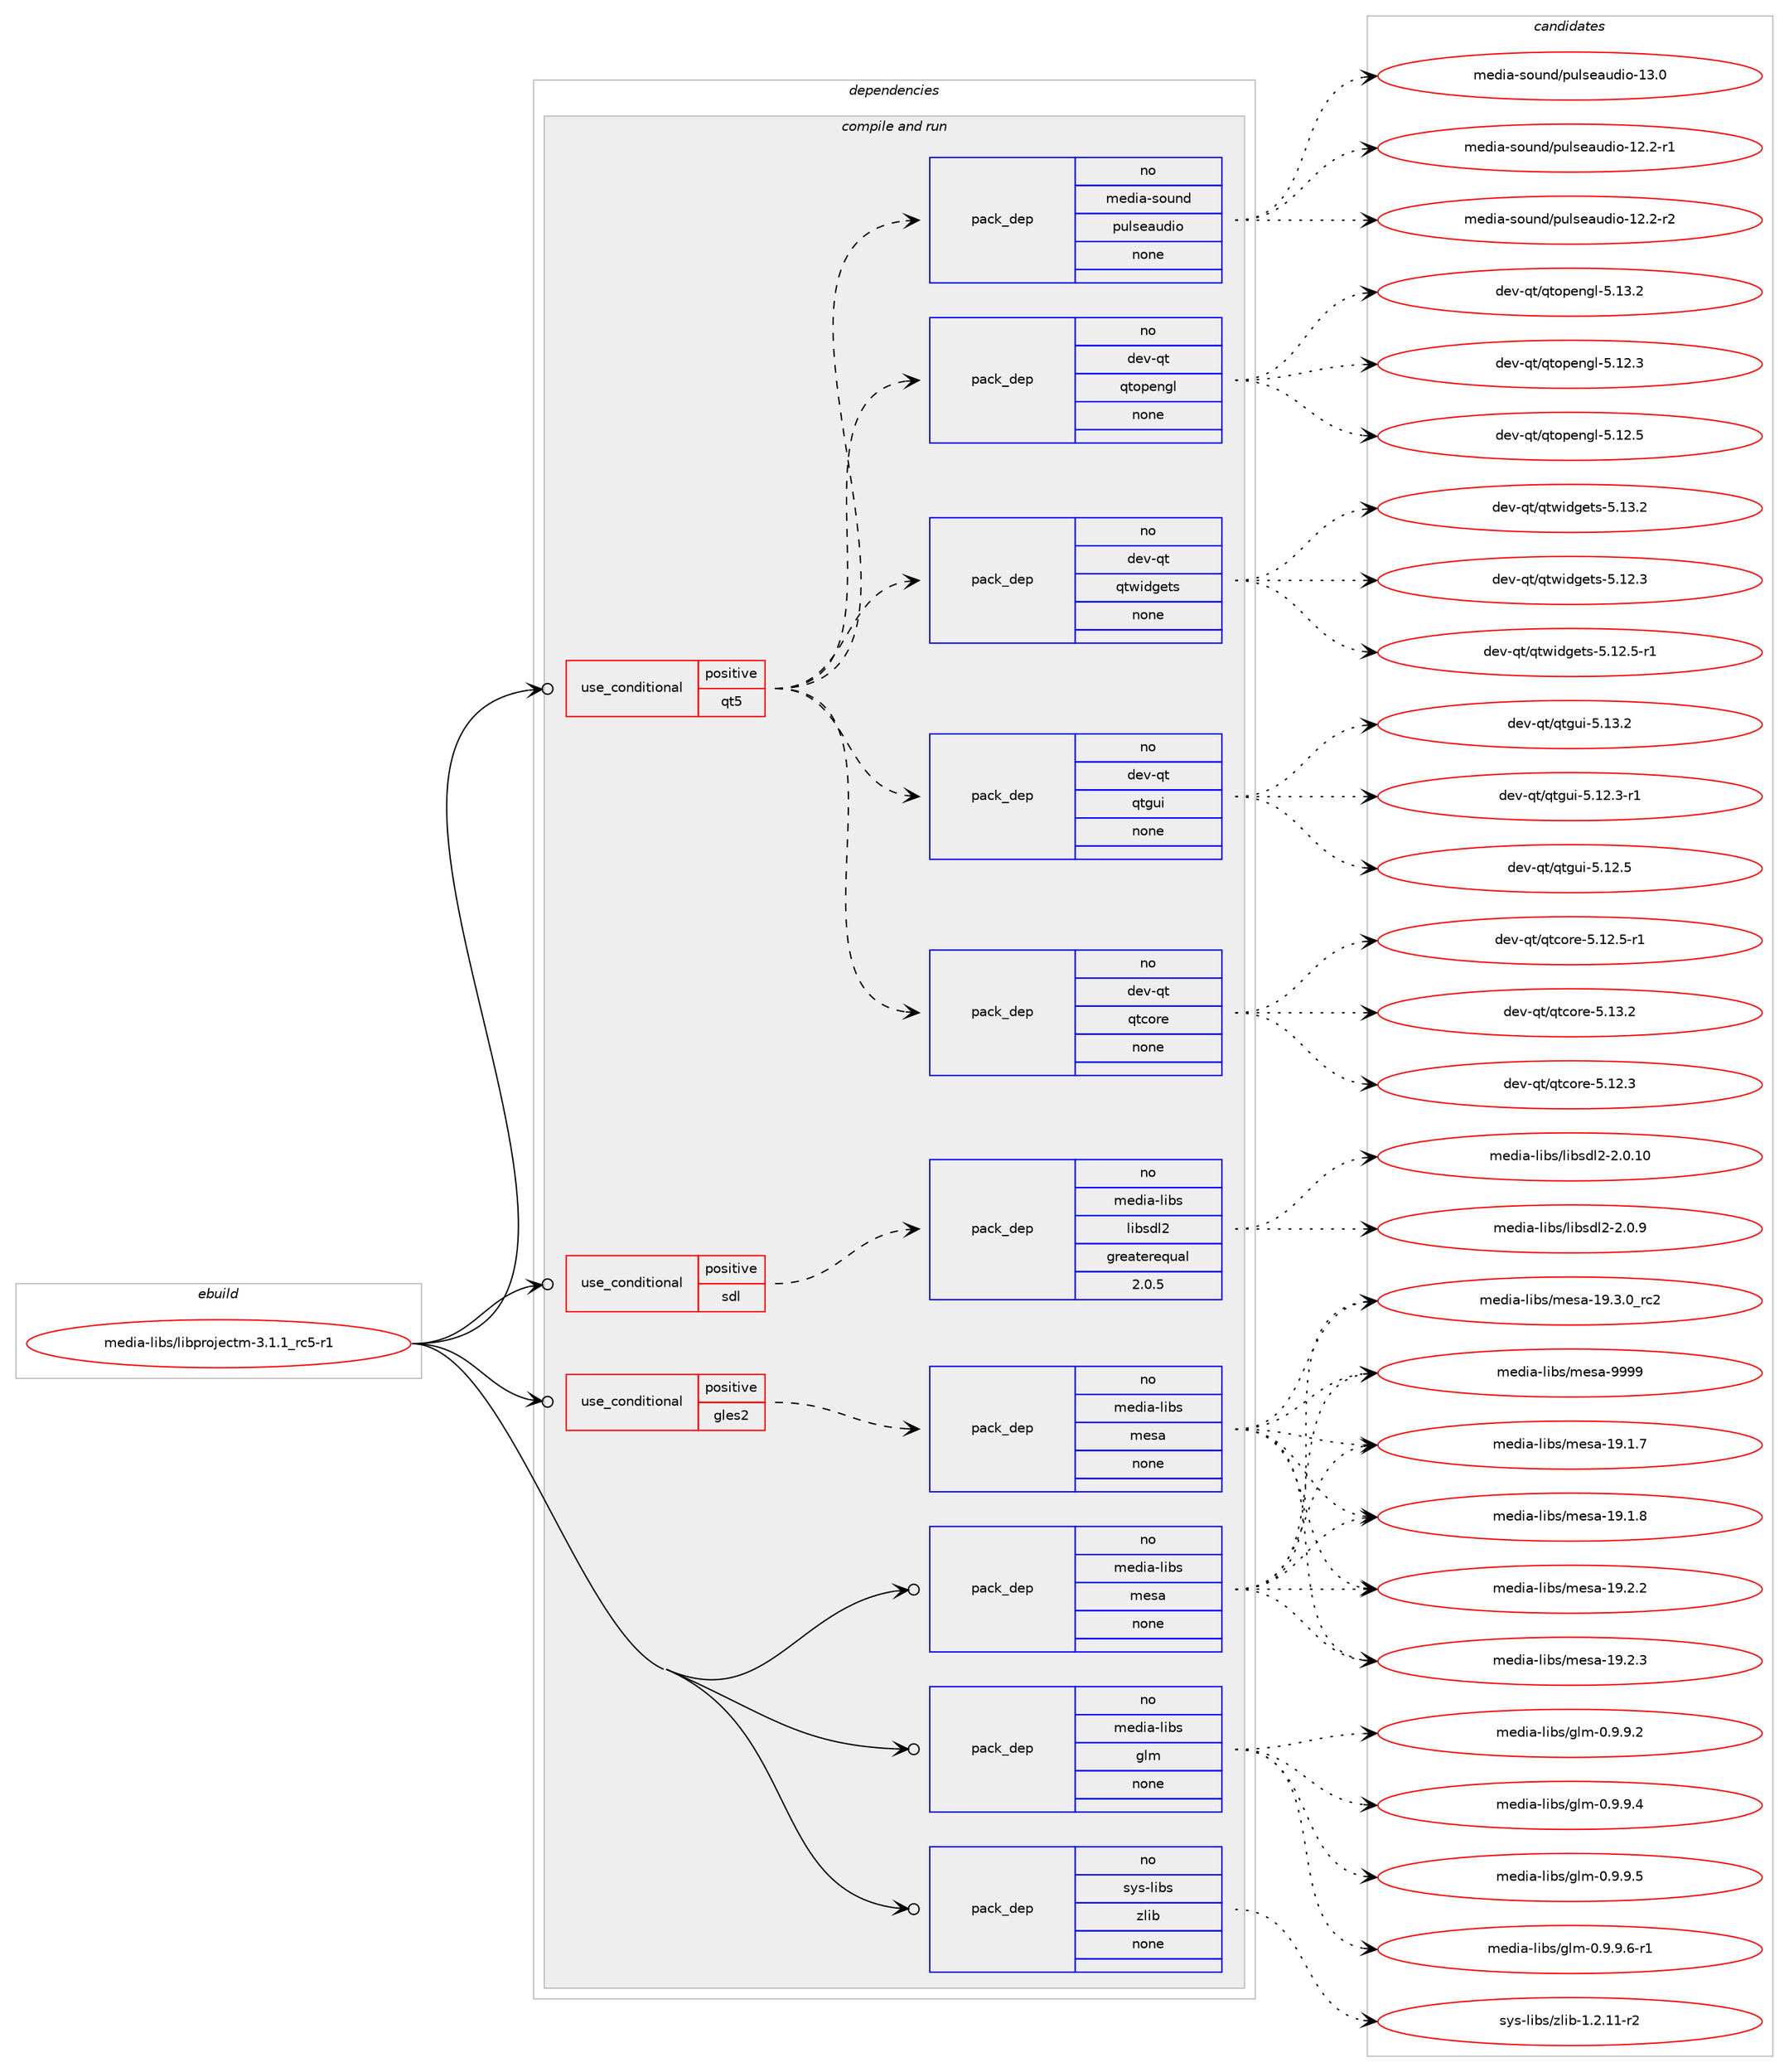 digraph prolog {

# *************
# Graph options
# *************

newrank=true;
concentrate=true;
compound=true;
graph [rankdir=LR,fontname=Helvetica,fontsize=10,ranksep=1.5];#, ranksep=2.5, nodesep=0.2];
edge  [arrowhead=vee];
node  [fontname=Helvetica,fontsize=10];

# **********
# The ebuild
# **********

subgraph cluster_leftcol {
color=gray;
rank=same;
label=<<i>ebuild</i>>;
id [label="media-libs/libprojectm-3.1.1_rc5-r1", color=red, width=4, href="../media-libs/libprojectm-3.1.1_rc5-r1.svg"];
}

# ****************
# The dependencies
# ****************

subgraph cluster_midcol {
color=gray;
label=<<i>dependencies</i>>;
subgraph cluster_compile {
fillcolor="#eeeeee";
style=filled;
label=<<i>compile</i>>;
}
subgraph cluster_compileandrun {
fillcolor="#eeeeee";
style=filled;
label=<<i>compile and run</i>>;
subgraph cond191710 {
dependency788299 [label=<<TABLE BORDER="0" CELLBORDER="1" CELLSPACING="0" CELLPADDING="4"><TR><TD ROWSPAN="3" CELLPADDING="10">use_conditional</TD></TR><TR><TD>positive</TD></TR><TR><TD>gles2</TD></TR></TABLE>>, shape=none, color=red];
subgraph pack582856 {
dependency788300 [label=<<TABLE BORDER="0" CELLBORDER="1" CELLSPACING="0" CELLPADDING="4" WIDTH="220"><TR><TD ROWSPAN="6" CELLPADDING="30">pack_dep</TD></TR><TR><TD WIDTH="110">no</TD></TR><TR><TD>media-libs</TD></TR><TR><TD>mesa</TD></TR><TR><TD>none</TD></TR><TR><TD></TD></TR></TABLE>>, shape=none, color=blue];
}
dependency788299:e -> dependency788300:w [weight=20,style="dashed",arrowhead="vee"];
}
id:e -> dependency788299:w [weight=20,style="solid",arrowhead="odotvee"];
subgraph cond191711 {
dependency788301 [label=<<TABLE BORDER="0" CELLBORDER="1" CELLSPACING="0" CELLPADDING="4"><TR><TD ROWSPAN="3" CELLPADDING="10">use_conditional</TD></TR><TR><TD>positive</TD></TR><TR><TD>qt5</TD></TR></TABLE>>, shape=none, color=red];
subgraph pack582857 {
dependency788302 [label=<<TABLE BORDER="0" CELLBORDER="1" CELLSPACING="0" CELLPADDING="4" WIDTH="220"><TR><TD ROWSPAN="6" CELLPADDING="30">pack_dep</TD></TR><TR><TD WIDTH="110">no</TD></TR><TR><TD>dev-qt</TD></TR><TR><TD>qtcore</TD></TR><TR><TD>none</TD></TR><TR><TD></TD></TR></TABLE>>, shape=none, color=blue];
}
dependency788301:e -> dependency788302:w [weight=20,style="dashed",arrowhead="vee"];
subgraph pack582858 {
dependency788303 [label=<<TABLE BORDER="0" CELLBORDER="1" CELLSPACING="0" CELLPADDING="4" WIDTH="220"><TR><TD ROWSPAN="6" CELLPADDING="30">pack_dep</TD></TR><TR><TD WIDTH="110">no</TD></TR><TR><TD>dev-qt</TD></TR><TR><TD>qtgui</TD></TR><TR><TD>none</TD></TR><TR><TD></TD></TR></TABLE>>, shape=none, color=blue];
}
dependency788301:e -> dependency788303:w [weight=20,style="dashed",arrowhead="vee"];
subgraph pack582859 {
dependency788304 [label=<<TABLE BORDER="0" CELLBORDER="1" CELLSPACING="0" CELLPADDING="4" WIDTH="220"><TR><TD ROWSPAN="6" CELLPADDING="30">pack_dep</TD></TR><TR><TD WIDTH="110">no</TD></TR><TR><TD>dev-qt</TD></TR><TR><TD>qtwidgets</TD></TR><TR><TD>none</TD></TR><TR><TD></TD></TR></TABLE>>, shape=none, color=blue];
}
dependency788301:e -> dependency788304:w [weight=20,style="dashed",arrowhead="vee"];
subgraph pack582860 {
dependency788305 [label=<<TABLE BORDER="0" CELLBORDER="1" CELLSPACING="0" CELLPADDING="4" WIDTH="220"><TR><TD ROWSPAN="6" CELLPADDING="30">pack_dep</TD></TR><TR><TD WIDTH="110">no</TD></TR><TR><TD>dev-qt</TD></TR><TR><TD>qtopengl</TD></TR><TR><TD>none</TD></TR><TR><TD></TD></TR></TABLE>>, shape=none, color=blue];
}
dependency788301:e -> dependency788305:w [weight=20,style="dashed",arrowhead="vee"];
subgraph pack582861 {
dependency788306 [label=<<TABLE BORDER="0" CELLBORDER="1" CELLSPACING="0" CELLPADDING="4" WIDTH="220"><TR><TD ROWSPAN="6" CELLPADDING="30">pack_dep</TD></TR><TR><TD WIDTH="110">no</TD></TR><TR><TD>media-sound</TD></TR><TR><TD>pulseaudio</TD></TR><TR><TD>none</TD></TR><TR><TD></TD></TR></TABLE>>, shape=none, color=blue];
}
dependency788301:e -> dependency788306:w [weight=20,style="dashed",arrowhead="vee"];
}
id:e -> dependency788301:w [weight=20,style="solid",arrowhead="odotvee"];
subgraph cond191712 {
dependency788307 [label=<<TABLE BORDER="0" CELLBORDER="1" CELLSPACING="0" CELLPADDING="4"><TR><TD ROWSPAN="3" CELLPADDING="10">use_conditional</TD></TR><TR><TD>positive</TD></TR><TR><TD>sdl</TD></TR></TABLE>>, shape=none, color=red];
subgraph pack582862 {
dependency788308 [label=<<TABLE BORDER="0" CELLBORDER="1" CELLSPACING="0" CELLPADDING="4" WIDTH="220"><TR><TD ROWSPAN="6" CELLPADDING="30">pack_dep</TD></TR><TR><TD WIDTH="110">no</TD></TR><TR><TD>media-libs</TD></TR><TR><TD>libsdl2</TD></TR><TR><TD>greaterequal</TD></TR><TR><TD>2.0.5</TD></TR></TABLE>>, shape=none, color=blue];
}
dependency788307:e -> dependency788308:w [weight=20,style="dashed",arrowhead="vee"];
}
id:e -> dependency788307:w [weight=20,style="solid",arrowhead="odotvee"];
subgraph pack582863 {
dependency788309 [label=<<TABLE BORDER="0" CELLBORDER="1" CELLSPACING="0" CELLPADDING="4" WIDTH="220"><TR><TD ROWSPAN="6" CELLPADDING="30">pack_dep</TD></TR><TR><TD WIDTH="110">no</TD></TR><TR><TD>media-libs</TD></TR><TR><TD>glm</TD></TR><TR><TD>none</TD></TR><TR><TD></TD></TR></TABLE>>, shape=none, color=blue];
}
id:e -> dependency788309:w [weight=20,style="solid",arrowhead="odotvee"];
subgraph pack582864 {
dependency788310 [label=<<TABLE BORDER="0" CELLBORDER="1" CELLSPACING="0" CELLPADDING="4" WIDTH="220"><TR><TD ROWSPAN="6" CELLPADDING="30">pack_dep</TD></TR><TR><TD WIDTH="110">no</TD></TR><TR><TD>media-libs</TD></TR><TR><TD>mesa</TD></TR><TR><TD>none</TD></TR><TR><TD></TD></TR></TABLE>>, shape=none, color=blue];
}
id:e -> dependency788310:w [weight=20,style="solid",arrowhead="odotvee"];
subgraph pack582865 {
dependency788311 [label=<<TABLE BORDER="0" CELLBORDER="1" CELLSPACING="0" CELLPADDING="4" WIDTH="220"><TR><TD ROWSPAN="6" CELLPADDING="30">pack_dep</TD></TR><TR><TD WIDTH="110">no</TD></TR><TR><TD>sys-libs</TD></TR><TR><TD>zlib</TD></TR><TR><TD>none</TD></TR><TR><TD></TD></TR></TABLE>>, shape=none, color=blue];
}
id:e -> dependency788311:w [weight=20,style="solid",arrowhead="odotvee"];
}
subgraph cluster_run {
fillcolor="#eeeeee";
style=filled;
label=<<i>run</i>>;
}
}

# **************
# The candidates
# **************

subgraph cluster_choices {
rank=same;
color=gray;
label=<<i>candidates</i>>;

subgraph choice582856 {
color=black;
nodesep=1;
choice109101100105974510810598115471091011159745495746494655 [label="media-libs/mesa-19.1.7", color=red, width=4,href="../media-libs/mesa-19.1.7.svg"];
choice109101100105974510810598115471091011159745495746494656 [label="media-libs/mesa-19.1.8", color=red, width=4,href="../media-libs/mesa-19.1.8.svg"];
choice109101100105974510810598115471091011159745495746504650 [label="media-libs/mesa-19.2.2", color=red, width=4,href="../media-libs/mesa-19.2.2.svg"];
choice109101100105974510810598115471091011159745495746504651 [label="media-libs/mesa-19.2.3", color=red, width=4,href="../media-libs/mesa-19.2.3.svg"];
choice109101100105974510810598115471091011159745495746514648951149950 [label="media-libs/mesa-19.3.0_rc2", color=red, width=4,href="../media-libs/mesa-19.3.0_rc2.svg"];
choice10910110010597451081059811547109101115974557575757 [label="media-libs/mesa-9999", color=red, width=4,href="../media-libs/mesa-9999.svg"];
dependency788300:e -> choice109101100105974510810598115471091011159745495746494655:w [style=dotted,weight="100"];
dependency788300:e -> choice109101100105974510810598115471091011159745495746494656:w [style=dotted,weight="100"];
dependency788300:e -> choice109101100105974510810598115471091011159745495746504650:w [style=dotted,weight="100"];
dependency788300:e -> choice109101100105974510810598115471091011159745495746504651:w [style=dotted,weight="100"];
dependency788300:e -> choice109101100105974510810598115471091011159745495746514648951149950:w [style=dotted,weight="100"];
dependency788300:e -> choice10910110010597451081059811547109101115974557575757:w [style=dotted,weight="100"];
}
subgraph choice582857 {
color=black;
nodesep=1;
choice10010111845113116471131169911111410145534649504651 [label="dev-qt/qtcore-5.12.3", color=red, width=4,href="../dev-qt/qtcore-5.12.3.svg"];
choice100101118451131164711311699111114101455346495046534511449 [label="dev-qt/qtcore-5.12.5-r1", color=red, width=4,href="../dev-qt/qtcore-5.12.5-r1.svg"];
choice10010111845113116471131169911111410145534649514650 [label="dev-qt/qtcore-5.13.2", color=red, width=4,href="../dev-qt/qtcore-5.13.2.svg"];
dependency788302:e -> choice10010111845113116471131169911111410145534649504651:w [style=dotted,weight="100"];
dependency788302:e -> choice100101118451131164711311699111114101455346495046534511449:w [style=dotted,weight="100"];
dependency788302:e -> choice10010111845113116471131169911111410145534649514650:w [style=dotted,weight="100"];
}
subgraph choice582858 {
color=black;
nodesep=1;
choice1001011184511311647113116103117105455346495046514511449 [label="dev-qt/qtgui-5.12.3-r1", color=red, width=4,href="../dev-qt/qtgui-5.12.3-r1.svg"];
choice100101118451131164711311610311710545534649504653 [label="dev-qt/qtgui-5.12.5", color=red, width=4,href="../dev-qt/qtgui-5.12.5.svg"];
choice100101118451131164711311610311710545534649514650 [label="dev-qt/qtgui-5.13.2", color=red, width=4,href="../dev-qt/qtgui-5.13.2.svg"];
dependency788303:e -> choice1001011184511311647113116103117105455346495046514511449:w [style=dotted,weight="100"];
dependency788303:e -> choice100101118451131164711311610311710545534649504653:w [style=dotted,weight="100"];
dependency788303:e -> choice100101118451131164711311610311710545534649514650:w [style=dotted,weight="100"];
}
subgraph choice582859 {
color=black;
nodesep=1;
choice100101118451131164711311611910510010310111611545534649504651 [label="dev-qt/qtwidgets-5.12.3", color=red, width=4,href="../dev-qt/qtwidgets-5.12.3.svg"];
choice1001011184511311647113116119105100103101116115455346495046534511449 [label="dev-qt/qtwidgets-5.12.5-r1", color=red, width=4,href="../dev-qt/qtwidgets-5.12.5-r1.svg"];
choice100101118451131164711311611910510010310111611545534649514650 [label="dev-qt/qtwidgets-5.13.2", color=red, width=4,href="../dev-qt/qtwidgets-5.13.2.svg"];
dependency788304:e -> choice100101118451131164711311611910510010310111611545534649504651:w [style=dotted,weight="100"];
dependency788304:e -> choice1001011184511311647113116119105100103101116115455346495046534511449:w [style=dotted,weight="100"];
dependency788304:e -> choice100101118451131164711311611910510010310111611545534649514650:w [style=dotted,weight="100"];
}
subgraph choice582860 {
color=black;
nodesep=1;
choice100101118451131164711311611111210111010310845534649504651 [label="dev-qt/qtopengl-5.12.3", color=red, width=4,href="../dev-qt/qtopengl-5.12.3.svg"];
choice100101118451131164711311611111210111010310845534649504653 [label="dev-qt/qtopengl-5.12.5", color=red, width=4,href="../dev-qt/qtopengl-5.12.5.svg"];
choice100101118451131164711311611111210111010310845534649514650 [label="dev-qt/qtopengl-5.13.2", color=red, width=4,href="../dev-qt/qtopengl-5.13.2.svg"];
dependency788305:e -> choice100101118451131164711311611111210111010310845534649504651:w [style=dotted,weight="100"];
dependency788305:e -> choice100101118451131164711311611111210111010310845534649504653:w [style=dotted,weight="100"];
dependency788305:e -> choice100101118451131164711311611111210111010310845534649514650:w [style=dotted,weight="100"];
}
subgraph choice582861 {
color=black;
nodesep=1;
choice1091011001059745115111117110100471121171081151019711710010511145495046504511449 [label="media-sound/pulseaudio-12.2-r1", color=red, width=4,href="../media-sound/pulseaudio-12.2-r1.svg"];
choice1091011001059745115111117110100471121171081151019711710010511145495046504511450 [label="media-sound/pulseaudio-12.2-r2", color=red, width=4,href="../media-sound/pulseaudio-12.2-r2.svg"];
choice109101100105974511511111711010047112117108115101971171001051114549514648 [label="media-sound/pulseaudio-13.0", color=red, width=4,href="../media-sound/pulseaudio-13.0.svg"];
dependency788306:e -> choice1091011001059745115111117110100471121171081151019711710010511145495046504511449:w [style=dotted,weight="100"];
dependency788306:e -> choice1091011001059745115111117110100471121171081151019711710010511145495046504511450:w [style=dotted,weight="100"];
dependency788306:e -> choice109101100105974511511111711010047112117108115101971171001051114549514648:w [style=dotted,weight="100"];
}
subgraph choice582862 {
color=black;
nodesep=1;
choice10910110010597451081059811547108105981151001085045504648464948 [label="media-libs/libsdl2-2.0.10", color=red, width=4,href="../media-libs/libsdl2-2.0.10.svg"];
choice109101100105974510810598115471081059811510010850455046484657 [label="media-libs/libsdl2-2.0.9", color=red, width=4,href="../media-libs/libsdl2-2.0.9.svg"];
dependency788308:e -> choice10910110010597451081059811547108105981151001085045504648464948:w [style=dotted,weight="100"];
dependency788308:e -> choice109101100105974510810598115471081059811510010850455046484657:w [style=dotted,weight="100"];
}
subgraph choice582863 {
color=black;
nodesep=1;
choice109101100105974510810598115471031081094548465746574650 [label="media-libs/glm-0.9.9.2", color=red, width=4,href="../media-libs/glm-0.9.9.2.svg"];
choice109101100105974510810598115471031081094548465746574652 [label="media-libs/glm-0.9.9.4", color=red, width=4,href="../media-libs/glm-0.9.9.4.svg"];
choice109101100105974510810598115471031081094548465746574653 [label="media-libs/glm-0.9.9.5", color=red, width=4,href="../media-libs/glm-0.9.9.5.svg"];
choice1091011001059745108105981154710310810945484657465746544511449 [label="media-libs/glm-0.9.9.6-r1", color=red, width=4,href="../media-libs/glm-0.9.9.6-r1.svg"];
dependency788309:e -> choice109101100105974510810598115471031081094548465746574650:w [style=dotted,weight="100"];
dependency788309:e -> choice109101100105974510810598115471031081094548465746574652:w [style=dotted,weight="100"];
dependency788309:e -> choice109101100105974510810598115471031081094548465746574653:w [style=dotted,weight="100"];
dependency788309:e -> choice1091011001059745108105981154710310810945484657465746544511449:w [style=dotted,weight="100"];
}
subgraph choice582864 {
color=black;
nodesep=1;
choice109101100105974510810598115471091011159745495746494655 [label="media-libs/mesa-19.1.7", color=red, width=4,href="../media-libs/mesa-19.1.7.svg"];
choice109101100105974510810598115471091011159745495746494656 [label="media-libs/mesa-19.1.8", color=red, width=4,href="../media-libs/mesa-19.1.8.svg"];
choice109101100105974510810598115471091011159745495746504650 [label="media-libs/mesa-19.2.2", color=red, width=4,href="../media-libs/mesa-19.2.2.svg"];
choice109101100105974510810598115471091011159745495746504651 [label="media-libs/mesa-19.2.3", color=red, width=4,href="../media-libs/mesa-19.2.3.svg"];
choice109101100105974510810598115471091011159745495746514648951149950 [label="media-libs/mesa-19.3.0_rc2", color=red, width=4,href="../media-libs/mesa-19.3.0_rc2.svg"];
choice10910110010597451081059811547109101115974557575757 [label="media-libs/mesa-9999", color=red, width=4,href="../media-libs/mesa-9999.svg"];
dependency788310:e -> choice109101100105974510810598115471091011159745495746494655:w [style=dotted,weight="100"];
dependency788310:e -> choice109101100105974510810598115471091011159745495746494656:w [style=dotted,weight="100"];
dependency788310:e -> choice109101100105974510810598115471091011159745495746504650:w [style=dotted,weight="100"];
dependency788310:e -> choice109101100105974510810598115471091011159745495746504651:w [style=dotted,weight="100"];
dependency788310:e -> choice109101100105974510810598115471091011159745495746514648951149950:w [style=dotted,weight="100"];
dependency788310:e -> choice10910110010597451081059811547109101115974557575757:w [style=dotted,weight="100"];
}
subgraph choice582865 {
color=black;
nodesep=1;
choice11512111545108105981154712210810598454946504649494511450 [label="sys-libs/zlib-1.2.11-r2", color=red, width=4,href="../sys-libs/zlib-1.2.11-r2.svg"];
dependency788311:e -> choice11512111545108105981154712210810598454946504649494511450:w [style=dotted,weight="100"];
}
}

}
